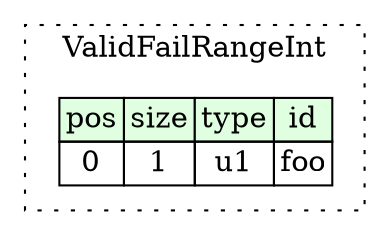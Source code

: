 digraph {
	rankdir=LR;
	node [shape=plaintext];
	subgraph cluster__valid_fail_range_int {
		label="ValidFailRangeInt";
		graph[style=dotted];

		valid_fail_range_int__seq [label=<<TABLE BORDER="0" CELLBORDER="1" CELLSPACING="0">
			<TR><TD BGCOLOR="#E0FFE0">pos</TD><TD BGCOLOR="#E0FFE0">size</TD><TD BGCOLOR="#E0FFE0">type</TD><TD BGCOLOR="#E0FFE0">id</TD></TR>
			<TR><TD PORT="foo_pos">0</TD><TD PORT="foo_size">1</TD><TD>u1</TD><TD PORT="foo_type">foo</TD></TR>
		</TABLE>>];
	}
}
